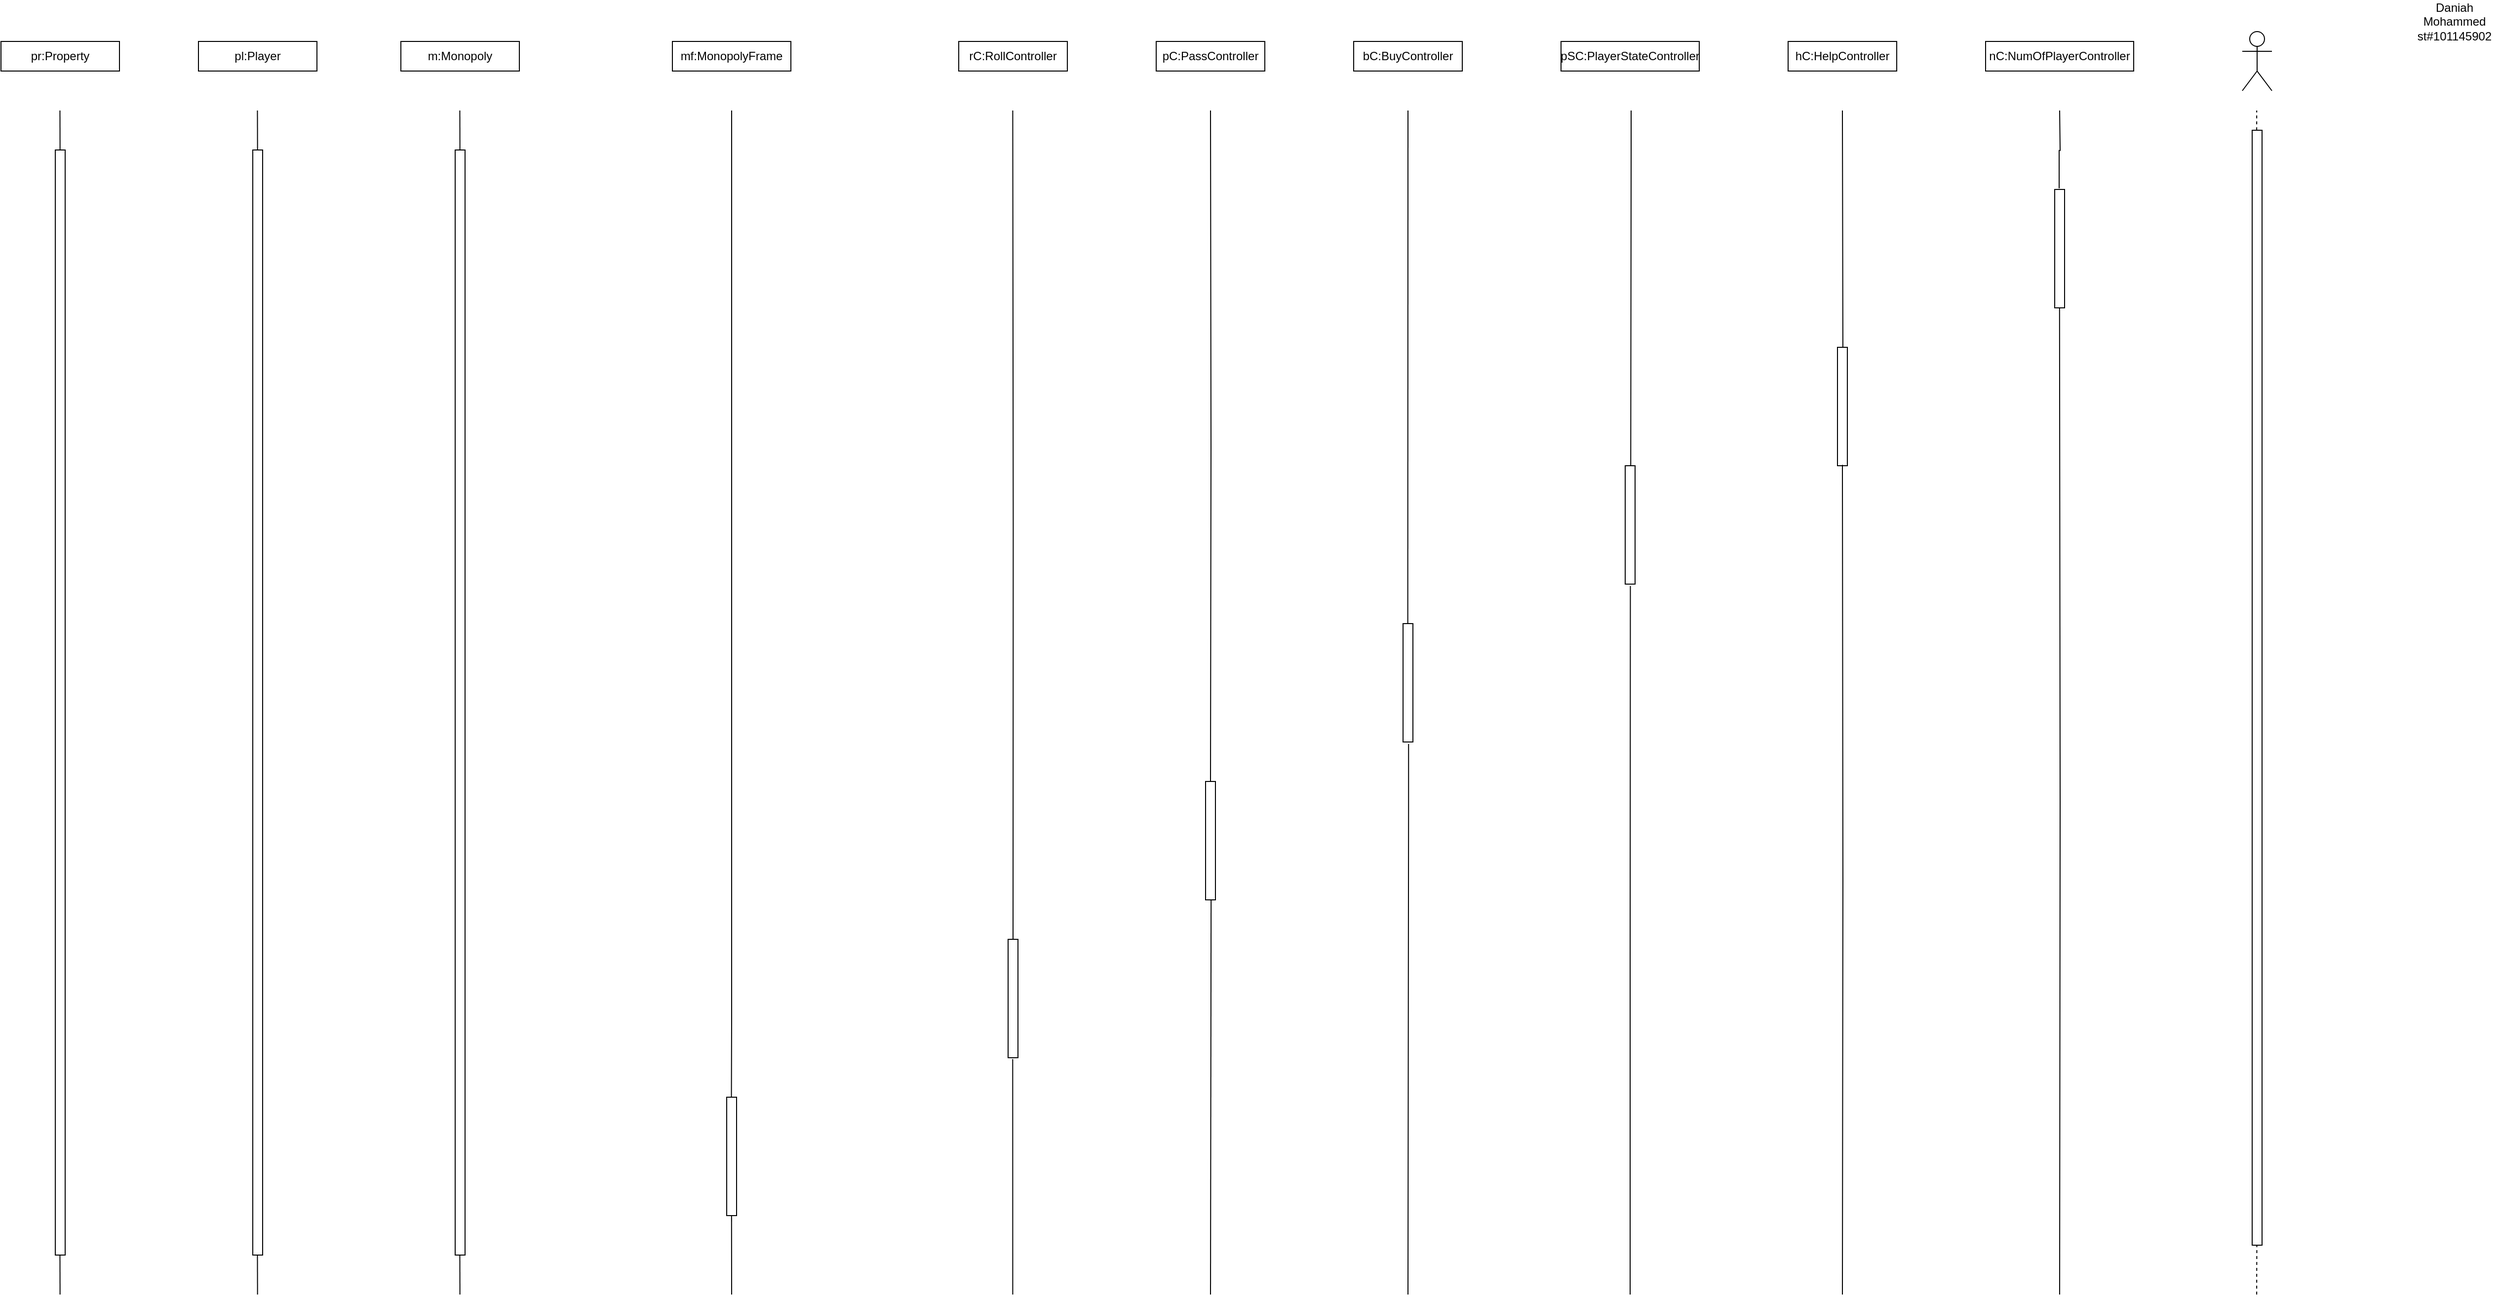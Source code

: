 <mxfile version="15.4.0" type="device"><diagram id="ypjJtUKWEn4L2ZrNiQ9c" name="Page-1"><mxGraphModel dx="678" dy="333" grid="1" gridSize="10" guides="1" tooltips="1" connect="1" arrows="1" fold="1" page="1" pageScale="2.5" pageWidth="850" pageHeight="1100" math="0" shadow="0"><root><mxCell id="0"/><mxCell id="1" parent="0"/><mxCell id="l-PImEVa4-8qZzAP-fnP-1" value="" style="html=1;points=[];perimeter=orthogonalPerimeter;" parent="1" vertex="1"><mxGeometry x="4000" y="140" width="10" height="1130" as="geometry"/></mxCell><mxCell id="TfV9yGVv4ncr7JsyTNGm-1" value="" style="shape=umlActor;verticalLabelPosition=bottom;verticalAlign=top;html=1;outlineConnect=0;" vertex="1" parent="1"><mxGeometry x="3990" y="40" width="30" height="60" as="geometry"/></mxCell><mxCell id="TfV9yGVv4ncr7JsyTNGm-2" value="m:Monopoly" style="rounded=0;whiteSpace=wrap;html=1;" vertex="1" parent="1"><mxGeometry x="2125" y="50" width="120" height="30" as="geometry"/></mxCell><mxCell id="TfV9yGVv4ncr7JsyTNGm-3" value="mf:MonopolyFrame" style="rounded=0;whiteSpace=wrap;html=1;" vertex="1" parent="1"><mxGeometry x="2400" y="50" width="120" height="30" as="geometry"/></mxCell><mxCell id="TfV9yGVv4ncr7JsyTNGm-4" value="nC:NumOfPlayerController" style="rounded=0;whiteSpace=wrap;html=1;" vertex="1" parent="1"><mxGeometry x="3730" y="50" width="150" height="30" as="geometry"/></mxCell><mxCell id="TfV9yGVv4ncr7JsyTNGm-6" value="" style="endArrow=none;dashed=1;html=1;rounded=0;edgeStyle=orthogonalEdgeStyle;" edge="1" parent="1"><mxGeometry width="50" height="50" relative="1" as="geometry"><mxPoint x="4004.58" y="140" as="sourcePoint"/><mxPoint x="4005" y="120" as="targetPoint"/><Array as="points"><mxPoint x="4004.58" y="120"/><mxPoint x="4004.58" y="120"/></Array></mxGeometry></mxCell><mxCell id="TfV9yGVv4ncr7JsyTNGm-7" value="" style="endArrow=none;dashed=1;html=1;rounded=0;edgeStyle=orthogonalEdgeStyle;" edge="1" parent="1"><mxGeometry width="50" height="50" relative="1" as="geometry"><mxPoint x="4004.58" y="1320" as="sourcePoint"/><mxPoint x="4004.75" y="1270" as="targetPoint"/><Array as="points"><mxPoint x="4004.58" y="1300"/><mxPoint x="4004.58" y="1300"/></Array></mxGeometry></mxCell><mxCell id="TfV9yGVv4ncr7JsyTNGm-8" value="Daniah Mohammed&lt;br&gt;st#101145902" style="text;html=1;strokeColor=none;fillColor=none;align=center;verticalAlign=middle;whiteSpace=wrap;rounded=0;" vertex="1" parent="1"><mxGeometry x="4160" y="10" width="90" height="40" as="geometry"/></mxCell><mxCell id="TfV9yGVv4ncr7JsyTNGm-9" value="rC:RollController" style="rounded=0;whiteSpace=wrap;html=1;" vertex="1" parent="1"><mxGeometry x="2690" y="50" width="110" height="30" as="geometry"/></mxCell><mxCell id="TfV9yGVv4ncr7JsyTNGm-11" value="pC:PassController" style="rounded=0;whiteSpace=wrap;html=1;" vertex="1" parent="1"><mxGeometry x="2890" y="50" width="110" height="30" as="geometry"/></mxCell><mxCell id="TfV9yGVv4ncr7JsyTNGm-12" value="bC:BuyController" style="rounded=0;whiteSpace=wrap;html=1;" vertex="1" parent="1"><mxGeometry x="3090" y="50" width="110" height="30" as="geometry"/></mxCell><mxCell id="TfV9yGVv4ncr7JsyTNGm-13" value="pSC:PlayerStateController" style="rounded=0;whiteSpace=wrap;html=1;" vertex="1" parent="1"><mxGeometry x="3300" y="50" width="140" height="30" as="geometry"/></mxCell><mxCell id="TfV9yGVv4ncr7JsyTNGm-14" value="hC:HelpController" style="rounded=0;whiteSpace=wrap;html=1;" vertex="1" parent="1"><mxGeometry x="3530" y="50" width="110" height="30" as="geometry"/></mxCell><mxCell id="TfV9yGVv4ncr7JsyTNGm-15" value="" style="html=1;points=[];perimeter=orthogonalPerimeter;" vertex="1" parent="1"><mxGeometry x="3800" y="200" width="10" height="120" as="geometry"/></mxCell><mxCell id="TfV9yGVv4ncr7JsyTNGm-21" value="" style="html=1;points=[];perimeter=orthogonalPerimeter;" vertex="1" parent="1"><mxGeometry x="3580" y="360" width="10" height="120" as="geometry"/></mxCell><mxCell id="TfV9yGVv4ncr7JsyTNGm-22" value="" style="html=1;points=[];perimeter=orthogonalPerimeter;" vertex="1" parent="1"><mxGeometry x="3365" y="480" width="10" height="120" as="geometry"/></mxCell><mxCell id="TfV9yGVv4ncr7JsyTNGm-23" value="" style="html=1;points=[];perimeter=orthogonalPerimeter;" vertex="1" parent="1"><mxGeometry x="3140" y="640" width="10" height="120" as="geometry"/></mxCell><mxCell id="TfV9yGVv4ncr7JsyTNGm-24" value="" style="html=1;points=[];perimeter=orthogonalPerimeter;" vertex="1" parent="1"><mxGeometry x="2940" y="800" width="10" height="120" as="geometry"/></mxCell><mxCell id="TfV9yGVv4ncr7JsyTNGm-25" value="" style="html=1;points=[];perimeter=orthogonalPerimeter;" vertex="1" parent="1"><mxGeometry x="2740" y="960" width="10" height="120" as="geometry"/></mxCell><mxCell id="TfV9yGVv4ncr7JsyTNGm-26" value="" style="html=1;points=[];perimeter=orthogonalPerimeter;" vertex="1" parent="1"><mxGeometry x="2455" y="1120" width="10" height="120" as="geometry"/></mxCell><mxCell id="TfV9yGVv4ncr7JsyTNGm-27" value="" style="html=1;points=[];perimeter=orthogonalPerimeter;" vertex="1" parent="1"><mxGeometry x="2180" y="160" width="10" height="1120" as="geometry"/></mxCell><mxCell id="TfV9yGVv4ncr7JsyTNGm-28" value="pl:Player&lt;span style=&quot;color: rgba(0 , 0 , 0 , 0) ; font-family: monospace ; font-size: 0px&quot;&gt;%3CmxGraphModel%3E%3Croot%3E%3CmxCell%20id%3D%220%22%2F%3E%3CmxCell%20id%3D%221%22%20parent%3D%220%22%2F%3E%3CmxCell%20id%3D%222%22%20value%3D%22m%3AMonopoly%22%20style%3D%22rounded%3D0%3BwhiteSpace%3Dwrap%3Bhtml%3D1%3B%22%20vertex%3D%221%22%20parent%3D%221%22%3E%3CmxGeometry%20x%3D%222125%22%20y%3D%2250%22%20width%3D%22120%22%20height%3D%2230%22%20as%3D%22geometry%22%2F%3E%3C%2FmxCell%3E%3C%2Froot%3E%3C%2FmxGraphModel%3E&lt;/span&gt;&lt;span style=&quot;color: rgba(0 , 0 , 0 , 0) ; font-family: monospace ; font-size: 0px&quot;&gt;%3CmxGraphModel%3E%3Croot%3E%3CmxCell%20id%3D%220%22%2F%3E%3CmxCell%20id%3D%221%22%20parent%3D%220%22%2F%3E%3CmxCell%20id%3D%222%22%20value%3D%22m%3AMonopoly%22%20style%3D%22rounded%3D0%3BwhiteSpace%3Dwrap%3Bhtml%3D1%3B%22%20vertex%3D%221%22%20parent%3D%221%22%3E%3CmxGeometry%20x%3D%222125%22%20y%3D%2250%22%20width%3D%22120%22%20height%3D%2230%22%20as%3D%22geometry%22%2F%3E%3C%2FmxCell%3E%3C%2Froot%3E%3C%2FmxGraphModel%3E&lt;/span&gt;" style="rounded=0;whiteSpace=wrap;html=1;" vertex="1" parent="1"><mxGeometry x="1920" y="50" width="120" height="30" as="geometry"/></mxCell><mxCell id="TfV9yGVv4ncr7JsyTNGm-29" value="pr:Property&lt;span style=&quot;color: rgba(0 , 0 , 0 , 0) ; font-family: monospace ; font-size: 0px&quot;&gt;%3CmxGraphModel%3E%3Croot%3E%3CmxCell%20id%3D%220%22%2F%3E%3CmxCell%20id%3D%221%22%20parent%3D%220%22%2F%3E%3CmxCell%20id%3D%222%22%20value%3D%22m%3AMonopoly%22%20style%3D%22rounded%3D0%3BwhiteSpace%3Dwrap%3Bhtml%3D1%3B%22%20vertex%3D%221%22%20parent%3D%221%22%3E%3CmxGeometry%20x%3D%222125%22%20y%3D%2250%22%20width%3D%22120%22%20height%3D%2230%22%20as%3D%22geometry%22%2F%3E%3C%2FmxCell%3E%3C%2Froot%3E%3C%2FmxGraphModel%3E&lt;/span&gt;&lt;span style=&quot;color: rgba(0 , 0 , 0 , 0) ; font-family: monospace ; font-size: 0px&quot;&gt;%3CmxGraphModel%3E%3Croot%3E%3CmxCell%20id%3D%220%22%2F%3E%3CmxCell%20id%3D%221%22%20parent%3D%220%22%2F%3E%3CmxCell%20id%3D%222%22%20value%3D%22m%3AMonopoly%22%20style%3D%22rounded%3D0%3BwhiteSpace%3Dwrap%3Bhtml%3D1%3B%22%20vertex%3D%221%22%20parent%3D%221%22%3E%3CmxGeometry%20x%3D%222125%22%20y%3D%2250%22%20width%3D%22120%22%20height%3D%2230%22%20as%3D%22geometry%22%2F%3E%3C%2FmxCell%3E%3C%2Froot%3E%3C%2FmxGraphModel%3E&lt;/span&gt;" style="rounded=0;whiteSpace=wrap;html=1;" vertex="1" parent="1"><mxGeometry x="1720" y="50" width="120" height="30" as="geometry"/></mxCell><mxCell id="TfV9yGVv4ncr7JsyTNGm-30" value="" style="html=1;points=[];perimeter=orthogonalPerimeter;" vertex="1" parent="1"><mxGeometry x="1975" y="160" width="10" height="1120" as="geometry"/></mxCell><mxCell id="TfV9yGVv4ncr7JsyTNGm-31" value="" style="html=1;points=[];perimeter=orthogonalPerimeter;" vertex="1" parent="1"><mxGeometry x="1775" y="160" width="10" height="1120" as="geometry"/></mxCell><mxCell id="TfV9yGVv4ncr7JsyTNGm-33" value="" style="endArrow=none;html=1;edgeStyle=orthogonalEdgeStyle;rounded=0;exitX=0.452;exitY=-0.009;exitDx=0;exitDy=0;exitPerimeter=0;" edge="1" parent="1" source="TfV9yGVv4ncr7JsyTNGm-15"><mxGeometry relative="1" as="geometry"><mxPoint x="3805" y="197" as="sourcePoint"/><mxPoint x="3805" y="120" as="targetPoint"/><Array as="points"/></mxGeometry></mxCell><mxCell id="TfV9yGVv4ncr7JsyTNGm-36" value="" style="endArrow=none;html=1;edgeStyle=orthogonalEdgeStyle;rounded=0;entryX=0.49;entryY=1.004;entryDx=0;entryDy=0;entryPerimeter=0;" edge="1" parent="1" target="TfV9yGVv4ncr7JsyTNGm-15"><mxGeometry relative="1" as="geometry"><mxPoint x="3805" y="1320" as="sourcePoint"/><mxPoint x="3805" y="280" as="targetPoint"/><Array as="points"/></mxGeometry></mxCell><mxCell id="TfV9yGVv4ncr7JsyTNGm-37" value="" style="endArrow=none;html=1;edgeStyle=orthogonalEdgeStyle;rounded=0;entryX=0.5;entryY=0.993;entryDx=0;entryDy=0;entryPerimeter=0;" edge="1" parent="1" target="TfV9yGVv4ncr7JsyTNGm-21"><mxGeometry relative="1" as="geometry"><mxPoint x="3585" y="1320" as="sourcePoint"/><mxPoint x="3584.58" y="574" as="targetPoint"/><Array as="points"/></mxGeometry></mxCell><mxCell id="TfV9yGVv4ncr7JsyTNGm-38" value="" style="endArrow=none;html=1;edgeStyle=orthogonalEdgeStyle;rounded=0;entryX=0.548;entryY=0;entryDx=0;entryDy=0;entryPerimeter=0;" edge="1" parent="1" target="TfV9yGVv4ncr7JsyTNGm-21"><mxGeometry relative="1" as="geometry"><mxPoint x="3585" y="120" as="sourcePoint"/><mxPoint x="3814.58" y="124" as="targetPoint"/><Array as="points"><mxPoint x="3585" y="124"/><mxPoint x="3586" y="124"/></Array></mxGeometry></mxCell><mxCell id="TfV9yGVv4ncr7JsyTNGm-39" value="" style="endArrow=none;html=1;edgeStyle=orthogonalEdgeStyle;rounded=0;entryX=0.524;entryY=1.016;entryDx=0;entryDy=0;entryPerimeter=0;" edge="1" parent="1" target="TfV9yGVv4ncr7JsyTNGm-22"><mxGeometry relative="1" as="geometry"><mxPoint x="3370" y="1320" as="sourcePoint"/><mxPoint x="3375.24" y="610" as="targetPoint"/><Array as="points"><mxPoint x="3370" y="981"/></Array></mxGeometry></mxCell><mxCell id="TfV9yGVv4ncr7JsyTNGm-40" value="" style="endArrow=none;html=1;edgeStyle=orthogonalEdgeStyle;rounded=0;entryX=0.562;entryY=-0.003;entryDx=0;entryDy=0;entryPerimeter=0;" edge="1" parent="1" target="TfV9yGVv4ncr7JsyTNGm-22"><mxGeometry relative="1" as="geometry"><mxPoint x="3371" y="120" as="sourcePoint"/><mxPoint x="3369.98" y="396" as="targetPoint"/><Array as="points"><mxPoint x="3371" y="160"/></Array></mxGeometry></mxCell><mxCell id="TfV9yGVv4ncr7JsyTNGm-41" value="" style="endArrow=none;html=1;edgeStyle=orthogonalEdgeStyle;rounded=0;entryX=0.48;entryY=-0.003;entryDx=0;entryDy=0;entryPerimeter=0;" edge="1" parent="1" target="TfV9yGVv4ncr7JsyTNGm-23"><mxGeometry relative="1" as="geometry"><mxPoint x="3145" y="120" as="sourcePoint"/><mxPoint x="3144.5" y="579.64" as="targetPoint"/><Array as="points"><mxPoint x="3145" y="120"/></Array></mxGeometry></mxCell><mxCell id="TfV9yGVv4ncr7JsyTNGm-42" value="" style="endArrow=none;html=1;edgeStyle=orthogonalEdgeStyle;rounded=0;exitX=0.56;exitY=1.017;exitDx=0;exitDy=0;exitPerimeter=0;" edge="1" parent="1" source="TfV9yGVv4ncr7JsyTNGm-23"><mxGeometry relative="1" as="geometry"><mxPoint x="3144.88" y="790" as="sourcePoint"/><mxPoint x="3145" y="1320" as="targetPoint"/><Array as="points"><mxPoint x="3146" y="830"/><mxPoint x="3145" y="830"/></Array></mxGeometry></mxCell><mxCell id="TfV9yGVv4ncr7JsyTNGm-43" value="" style="endArrow=none;html=1;edgeStyle=orthogonalEdgeStyle;rounded=0;" edge="1" parent="1" target="TfV9yGVv4ncr7JsyTNGm-24"><mxGeometry relative="1" as="geometry"><mxPoint x="2945" y="120" as="sourcePoint"/><mxPoint x="2944.5" y="789.64" as="targetPoint"/><Array as="points"/></mxGeometry></mxCell><mxCell id="TfV9yGVv4ncr7JsyTNGm-44" value="" style="endArrow=none;html=1;edgeStyle=orthogonalEdgeStyle;rounded=0;exitX=0.56;exitY=0.997;exitDx=0;exitDy=0;exitPerimeter=0;" edge="1" parent="1" source="TfV9yGVv4ncr7JsyTNGm-24"><mxGeometry relative="1" as="geometry"><mxPoint x="2945" y="950" as="sourcePoint"/><mxPoint x="2945" y="1320" as="targetPoint"/><Array as="points"><mxPoint x="2945" y="920"/></Array></mxGeometry></mxCell><mxCell id="TfV9yGVv4ncr7JsyTNGm-51" value="" style="endArrow=none;html=1;rounded=0;entryX=0.389;entryY=1;entryDx=0;entryDy=0;entryPerimeter=0;" edge="1" parent="1"><mxGeometry relative="1" as="geometry"><mxPoint x="1779.83" y="160" as="sourcePoint"/><mxPoint x="1779.72" y="120" as="targetPoint"/></mxGeometry></mxCell><mxCell id="TfV9yGVv4ncr7JsyTNGm-52" value="" style="endArrow=none;html=1;rounded=0;entryX=0.389;entryY=1;entryDx=0;entryDy=0;entryPerimeter=0;" edge="1" parent="1"><mxGeometry relative="1" as="geometry"><mxPoint x="1979.83" y="160" as="sourcePoint"/><mxPoint x="1979.72" y="120" as="targetPoint"/></mxGeometry></mxCell><mxCell id="TfV9yGVv4ncr7JsyTNGm-53" value="" style="endArrow=none;html=1;rounded=0;entryX=0.389;entryY=1;entryDx=0;entryDy=0;entryPerimeter=0;" edge="1" parent="1"><mxGeometry relative="1" as="geometry"><mxPoint x="2184.83" y="160" as="sourcePoint"/><mxPoint x="2184.72" y="120" as="targetPoint"/></mxGeometry></mxCell><mxCell id="TfV9yGVv4ncr7JsyTNGm-54" value="" style="endArrow=none;html=1;rounded=0;entryX=0.389;entryY=1;entryDx=0;entryDy=0;entryPerimeter=0;" edge="1" parent="1"><mxGeometry relative="1" as="geometry"><mxPoint x="1779.83" y="1320" as="sourcePoint"/><mxPoint x="1779.72" y="1280" as="targetPoint"/></mxGeometry></mxCell><mxCell id="TfV9yGVv4ncr7JsyTNGm-55" value="" style="endArrow=none;html=1;rounded=0;entryX=0.389;entryY=1;entryDx=0;entryDy=0;entryPerimeter=0;" edge="1" parent="1"><mxGeometry relative="1" as="geometry"><mxPoint x="1979.83" y="1320" as="sourcePoint"/><mxPoint x="1979.72" y="1280" as="targetPoint"/></mxGeometry></mxCell><mxCell id="TfV9yGVv4ncr7JsyTNGm-56" value="" style="endArrow=none;html=1;rounded=0;entryX=0.389;entryY=1;entryDx=0;entryDy=0;entryPerimeter=0;" edge="1" parent="1"><mxGeometry relative="1" as="geometry"><mxPoint x="2184.83" y="1320" as="sourcePoint"/><mxPoint x="2184.72" y="1280" as="targetPoint"/></mxGeometry></mxCell><mxCell id="TfV9yGVv4ncr7JsyTNGm-58" value="" style="endArrow=none;html=1;edgeStyle=orthogonalEdgeStyle;rounded=0;" edge="1" parent="1" target="TfV9yGVv4ncr7JsyTNGm-25"><mxGeometry relative="1" as="geometry"><mxPoint x="2744.72" y="120" as="sourcePoint"/><mxPoint x="2744.72" y="800" as="targetPoint"/><Array as="points"/></mxGeometry></mxCell><mxCell id="TfV9yGVv4ncr7JsyTNGm-59" value="" style="endArrow=none;html=1;edgeStyle=orthogonalEdgeStyle;rounded=0;exitX=0.467;exitY=1.011;exitDx=0;exitDy=0;exitPerimeter=0;" edge="1" parent="1" source="TfV9yGVv4ncr7JsyTNGm-25"><mxGeometry relative="1" as="geometry"><mxPoint x="2744.72" y="1090" as="sourcePoint"/><mxPoint x="2744.72" y="1320" as="targetPoint"/><Array as="points"/></mxGeometry></mxCell><mxCell id="TfV9yGVv4ncr7JsyTNGm-60" value="" style="endArrow=none;html=1;edgeStyle=orthogonalEdgeStyle;rounded=0;" edge="1" parent="1"><mxGeometry relative="1" as="geometry"><mxPoint x="2459.95" y="1246" as="sourcePoint"/><mxPoint x="2460" y="1320" as="targetPoint"/><Array as="points"><mxPoint x="2459.95" y="1240"/><mxPoint x="2459.95" y="1240"/></Array></mxGeometry></mxCell><mxCell id="TfV9yGVv4ncr7JsyTNGm-61" value="" style="endArrow=none;html=1;edgeStyle=orthogonalEdgeStyle;rounded=0;" edge="1" parent="1"><mxGeometry relative="1" as="geometry"><mxPoint x="2460" y="120" as="sourcePoint"/><mxPoint x="2459.77" y="1120" as="targetPoint"/><Array as="points"><mxPoint x="2459.72" y="1040"/><mxPoint x="2459.72" y="1040"/></Array></mxGeometry></mxCell></root></mxGraphModel></diagram></mxfile>